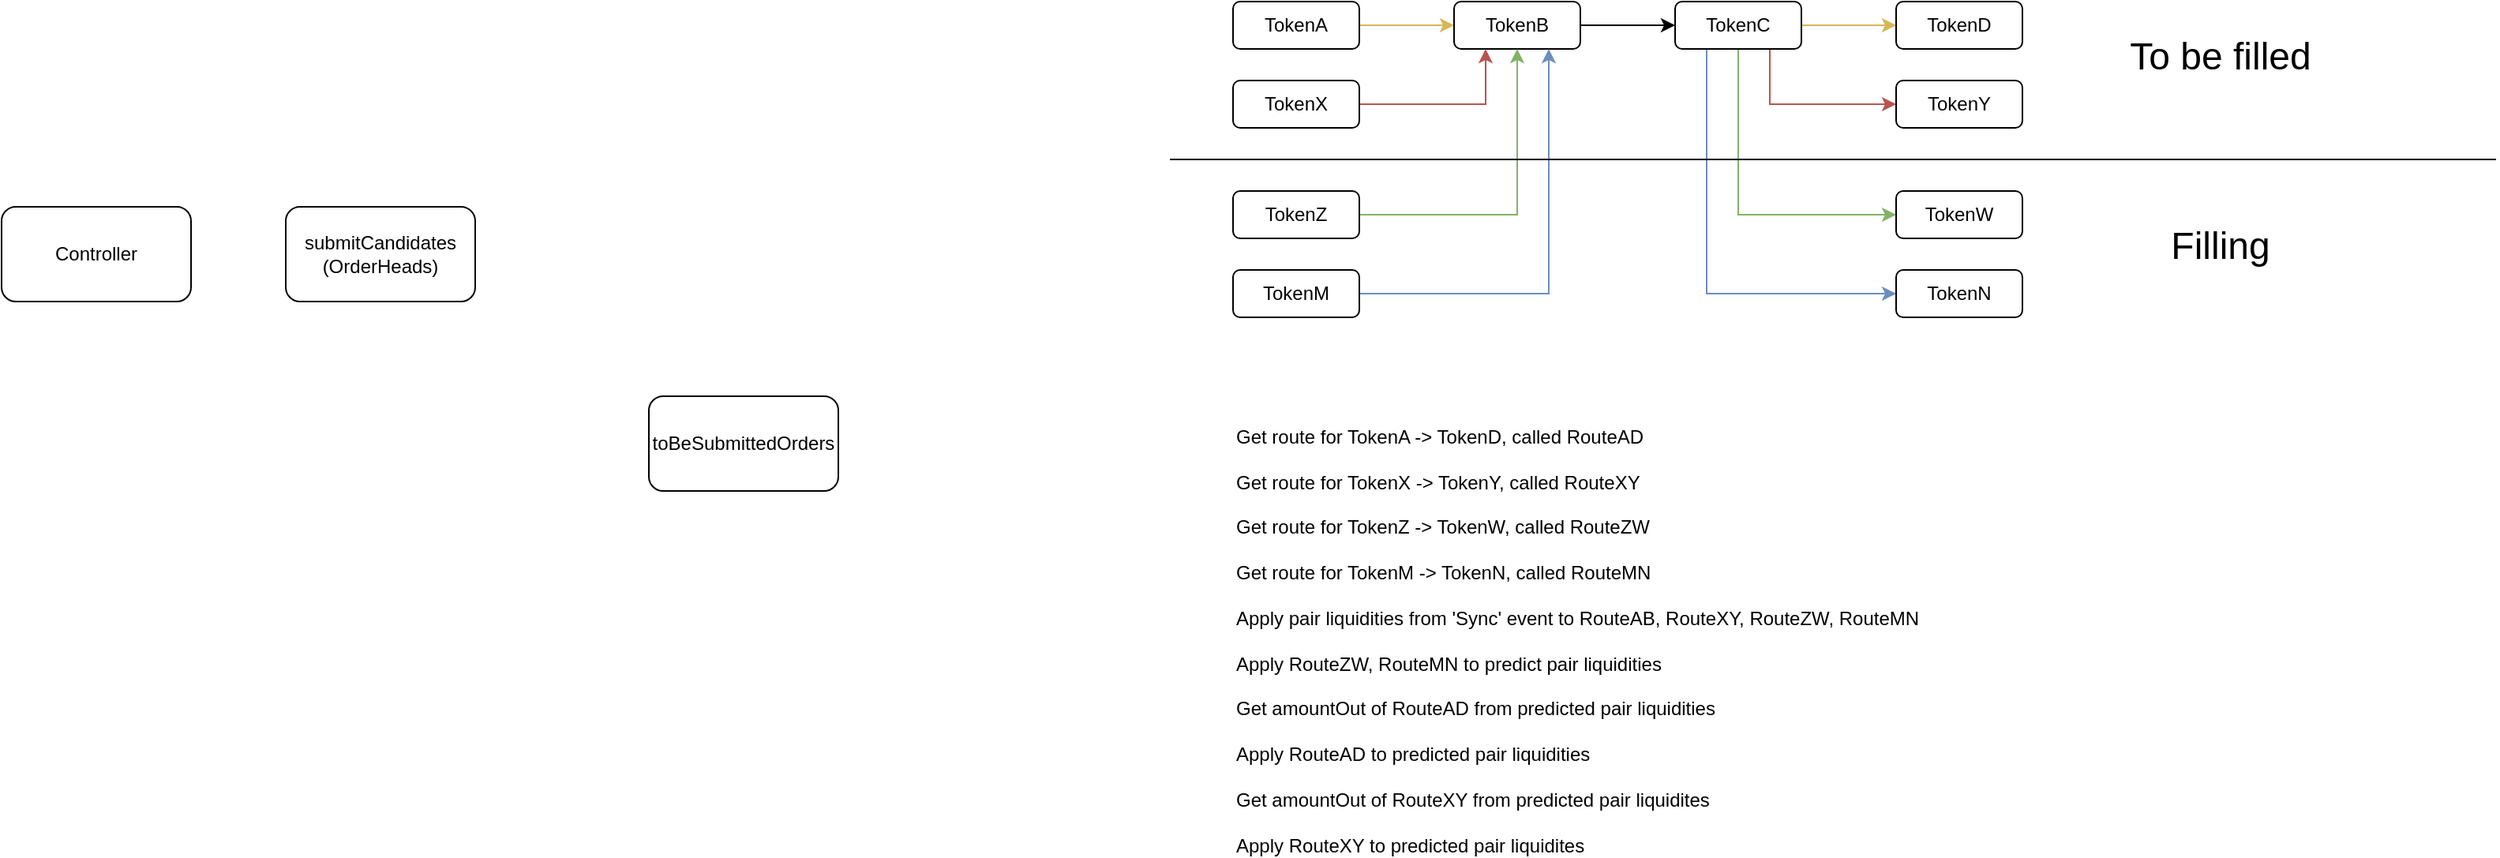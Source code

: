 <mxfile version="18.0.3" type="github">
  <diagram id="1FakH4mvETnBuEdTP4Ck" name="Page-1">
    <mxGraphModel dx="2958" dy="763" grid="1" gridSize="10" guides="1" tooltips="1" connect="1" arrows="1" fold="1" page="1" pageScale="1" pageWidth="1600" pageHeight="900" math="0" shadow="0">
      <root>
        <mxCell id="0" />
        <mxCell id="1" parent="0" />
        <mxCell id="Q788xf9dDyIvPzSUZamj-7" style="edgeStyle=orthogonalEdgeStyle;rounded=0;orthogonalLoop=1;jettySize=auto;html=1;exitX=1;exitY=0.5;exitDx=0;exitDy=0;entryX=0;entryY=0.5;entryDx=0;entryDy=0;fillColor=#fff2cc;strokeColor=#d6b656;" edge="1" parent="1" source="Q788xf9dDyIvPzSUZamj-1" target="Q788xf9dDyIvPzSUZamj-3">
          <mxGeometry relative="1" as="geometry" />
        </mxCell>
        <mxCell id="Q788xf9dDyIvPzSUZamj-1" value="TokenA" style="rounded=1;whiteSpace=wrap;html=1;" vertex="1" parent="1">
          <mxGeometry x="40" y="40" width="80" height="30" as="geometry" />
        </mxCell>
        <mxCell id="Q788xf9dDyIvPzSUZamj-45" style="edgeStyle=orthogonalEdgeStyle;rounded=0;orthogonalLoop=1;jettySize=auto;html=1;exitX=1;exitY=0.5;exitDx=0;exitDy=0;entryX=0;entryY=0.5;entryDx=0;entryDy=0;" edge="1" parent="1" source="Q788xf9dDyIvPzSUZamj-3" target="Q788xf9dDyIvPzSUZamj-4">
          <mxGeometry relative="1" as="geometry" />
        </mxCell>
        <mxCell id="Q788xf9dDyIvPzSUZamj-3" value="TokenB" style="rounded=1;whiteSpace=wrap;html=1;" vertex="1" parent="1">
          <mxGeometry x="180" y="40" width="80" height="30" as="geometry" />
        </mxCell>
        <mxCell id="Q788xf9dDyIvPzSUZamj-10" style="edgeStyle=orthogonalEdgeStyle;rounded=0;orthogonalLoop=1;jettySize=auto;html=1;exitX=1;exitY=0.5;exitDx=0;exitDy=0;entryX=0;entryY=0.5;entryDx=0;entryDy=0;fillColor=#fff2cc;strokeColor=#d6b656;" edge="1" parent="1" source="Q788xf9dDyIvPzSUZamj-4" target="Q788xf9dDyIvPzSUZamj-5">
          <mxGeometry relative="1" as="geometry" />
        </mxCell>
        <mxCell id="Q788xf9dDyIvPzSUZamj-24" style="edgeStyle=orthogonalEdgeStyle;rounded=0;orthogonalLoop=1;jettySize=auto;html=1;exitX=0.75;exitY=1;exitDx=0;exitDy=0;entryX=0;entryY=0.5;entryDx=0;entryDy=0;fillColor=#f8cecc;strokeColor=#b85450;" edge="1" parent="1" source="Q788xf9dDyIvPzSUZamj-4" target="Q788xf9dDyIvPzSUZamj-17">
          <mxGeometry relative="1" as="geometry" />
        </mxCell>
        <mxCell id="Q788xf9dDyIvPzSUZamj-35" style="edgeStyle=orthogonalEdgeStyle;rounded=0;orthogonalLoop=1;jettySize=auto;html=1;exitX=0.5;exitY=1;exitDx=0;exitDy=0;entryX=0;entryY=0.5;entryDx=0;entryDy=0;fillColor=#d5e8d4;strokeColor=#82b366;" edge="1" parent="1" source="Q788xf9dDyIvPzSUZamj-4" target="Q788xf9dDyIvPzSUZamj-32">
          <mxGeometry relative="1" as="geometry" />
        </mxCell>
        <mxCell id="Q788xf9dDyIvPzSUZamj-41" style="edgeStyle=orthogonalEdgeStyle;rounded=0;orthogonalLoop=1;jettySize=auto;html=1;exitX=0.25;exitY=1;exitDx=0;exitDy=0;entryX=0;entryY=0.5;entryDx=0;entryDy=0;fillColor=#dae8fc;strokeColor=#6c8ebf;" edge="1" parent="1" source="Q788xf9dDyIvPzSUZamj-4" target="Q788xf9dDyIvPzSUZamj-38">
          <mxGeometry relative="1" as="geometry" />
        </mxCell>
        <mxCell id="Q788xf9dDyIvPzSUZamj-4" value="TokenC" style="rounded=1;whiteSpace=wrap;html=1;" vertex="1" parent="1">
          <mxGeometry x="320" y="40" width="80" height="30" as="geometry" />
        </mxCell>
        <mxCell id="Q788xf9dDyIvPzSUZamj-5" value="TokenD" style="rounded=1;whiteSpace=wrap;html=1;" vertex="1" parent="1">
          <mxGeometry x="460" y="40" width="80" height="30" as="geometry" />
        </mxCell>
        <mxCell id="Q788xf9dDyIvPzSUZamj-23" style="edgeStyle=orthogonalEdgeStyle;rounded=0;orthogonalLoop=1;jettySize=auto;html=1;exitX=1;exitY=0.5;exitDx=0;exitDy=0;entryX=0.25;entryY=1;entryDx=0;entryDy=0;fillColor=#f8cecc;strokeColor=#b85450;" edge="1" parent="1" source="Q788xf9dDyIvPzSUZamj-14" target="Q788xf9dDyIvPzSUZamj-3">
          <mxGeometry relative="1" as="geometry" />
        </mxCell>
        <mxCell id="Q788xf9dDyIvPzSUZamj-14" value="TokenX" style="rounded=1;whiteSpace=wrap;html=1;" vertex="1" parent="1">
          <mxGeometry x="40" y="90" width="80" height="30" as="geometry" />
        </mxCell>
        <mxCell id="Q788xf9dDyIvPzSUZamj-17" value="TokenY" style="rounded=1;whiteSpace=wrap;html=1;" vertex="1" parent="1">
          <mxGeometry x="460" y="90" width="80" height="30" as="geometry" />
        </mxCell>
        <mxCell id="Q788xf9dDyIvPzSUZamj-34" style="edgeStyle=orthogonalEdgeStyle;rounded=0;orthogonalLoop=1;jettySize=auto;html=1;exitX=1;exitY=0.5;exitDx=0;exitDy=0;entryX=0.5;entryY=1;entryDx=0;entryDy=0;fillColor=#d5e8d4;strokeColor=#82b366;" edge="1" parent="1" source="Q788xf9dDyIvPzSUZamj-31" target="Q788xf9dDyIvPzSUZamj-3">
          <mxGeometry relative="1" as="geometry" />
        </mxCell>
        <mxCell id="Q788xf9dDyIvPzSUZamj-31" value="TokenZ" style="rounded=1;whiteSpace=wrap;html=1;" vertex="1" parent="1">
          <mxGeometry x="40" y="160" width="80" height="30" as="geometry" />
        </mxCell>
        <mxCell id="Q788xf9dDyIvPzSUZamj-32" value="TokenW" style="rounded=1;whiteSpace=wrap;html=1;" vertex="1" parent="1">
          <mxGeometry x="460" y="160" width="80" height="30" as="geometry" />
        </mxCell>
        <mxCell id="Q788xf9dDyIvPzSUZamj-40" style="edgeStyle=orthogonalEdgeStyle;rounded=0;orthogonalLoop=1;jettySize=auto;html=1;exitX=1;exitY=0.5;exitDx=0;exitDy=0;entryX=0.75;entryY=1;entryDx=0;entryDy=0;fillColor=#dae8fc;strokeColor=#6c8ebf;" edge="1" parent="1" source="Q788xf9dDyIvPzSUZamj-37" target="Q788xf9dDyIvPzSUZamj-3">
          <mxGeometry relative="1" as="geometry" />
        </mxCell>
        <mxCell id="Q788xf9dDyIvPzSUZamj-37" value="TokenM" style="rounded=1;whiteSpace=wrap;html=1;" vertex="1" parent="1">
          <mxGeometry x="40" y="210" width="80" height="30" as="geometry" />
        </mxCell>
        <mxCell id="Q788xf9dDyIvPzSUZamj-38" value="TokenN" style="rounded=1;whiteSpace=wrap;html=1;" vertex="1" parent="1">
          <mxGeometry x="460" y="210" width="80" height="30" as="geometry" />
        </mxCell>
        <mxCell id="Q788xf9dDyIvPzSUZamj-47" value="Get route for TokenA -&amp;gt; TokenD, called RouteAD&lt;br&gt;&lt;br&gt;Get route for TokenX -&amp;gt; TokenY, called RouteXY&lt;br&gt;&lt;span style=&quot;&quot;&gt;&lt;br&gt;Get route for TokenZ -&amp;gt; TokenW, called RouteZW&lt;br&gt;&lt;/span&gt;&lt;span style=&quot;&quot;&gt;&lt;br&gt;Get route for TokenM -&amp;gt; TokenN, called RouteMN&lt;br&gt;&lt;/span&gt;&lt;br&gt;Apply pair liquidities from &#39;Sync&#39; event to RouteAB, RouteXY, RouteZW, RouteMN&lt;br&gt;&lt;span style=&quot;&quot;&gt;&lt;br&gt;Apply RouteZW, RouteMN to predict pair liquidities&lt;br&gt;&lt;br&gt;Get amountOut of RouteAD from predicted pair liquidities&lt;br&gt;&lt;br&gt;Apply RouteAD to predicted pair liquidities&lt;br&gt;&lt;br&gt;Get amountOut of RouteXY from predicted pair liquidites&lt;br&gt;&lt;br&gt;Apply RouteXY to predicted pair liquidites&lt;br&gt;&lt;/span&gt;" style="text;html=1;align=left;verticalAlign=middle;resizable=0;points=[];autosize=1;strokeColor=none;fillColor=none;labelPosition=right;verticalLabelPosition=middle;" vertex="1" parent="1">
          <mxGeometry x="-410" y="310" width="450" height="270" as="geometry" />
        </mxCell>
        <mxCell id="Q788xf9dDyIvPzSUZamj-52" value="" style="endArrow=none;html=1;rounded=0;" edge="1" parent="1">
          <mxGeometry width="50" height="50" relative="1" as="geometry">
            <mxPoint y="140" as="sourcePoint" />
            <mxPoint x="840" y="140" as="targetPoint" />
          </mxGeometry>
        </mxCell>
        <mxCell id="Q788xf9dDyIvPzSUZamj-53" value="To be filled" style="text;html=1;align=center;verticalAlign=middle;resizable=0;points=[];autosize=1;strokeColor=none;fillColor=none;fontSize=24;" vertex="1" parent="1">
          <mxGeometry x="600" y="60" width="130" height="30" as="geometry" />
        </mxCell>
        <mxCell id="Q788xf9dDyIvPzSUZamj-54" value="Filling" style="text;html=1;align=center;verticalAlign=middle;resizable=0;points=[];autosize=1;strokeColor=none;fillColor=none;fontSize=24;" vertex="1" parent="1">
          <mxGeometry x="625" y="180" width="80" height="30" as="geometry" />
        </mxCell>
        <mxCell id="Q788xf9dDyIvPzSUZamj-57" value="Controller" style="rounded=1;whiteSpace=wrap;html=1;fontSize=12;" vertex="1" parent="1">
          <mxGeometry x="-740" y="170" width="120" height="60" as="geometry" />
        </mxCell>
        <mxCell id="Q788xf9dDyIvPzSUZamj-58" value="submitCandidates&lt;br&gt;(OrderHeads)" style="rounded=1;whiteSpace=wrap;html=1;fontSize=12;" vertex="1" parent="1">
          <mxGeometry x="-560" y="170" width="120" height="60" as="geometry" />
        </mxCell>
        <mxCell id="Q788xf9dDyIvPzSUZamj-59" value="toBeSubmittedOrders" style="rounded=1;whiteSpace=wrap;html=1;fontSize=12;" vertex="1" parent="1">
          <mxGeometry x="-330" y="290" width="120" height="60" as="geometry" />
        </mxCell>
      </root>
    </mxGraphModel>
  </diagram>
</mxfile>
